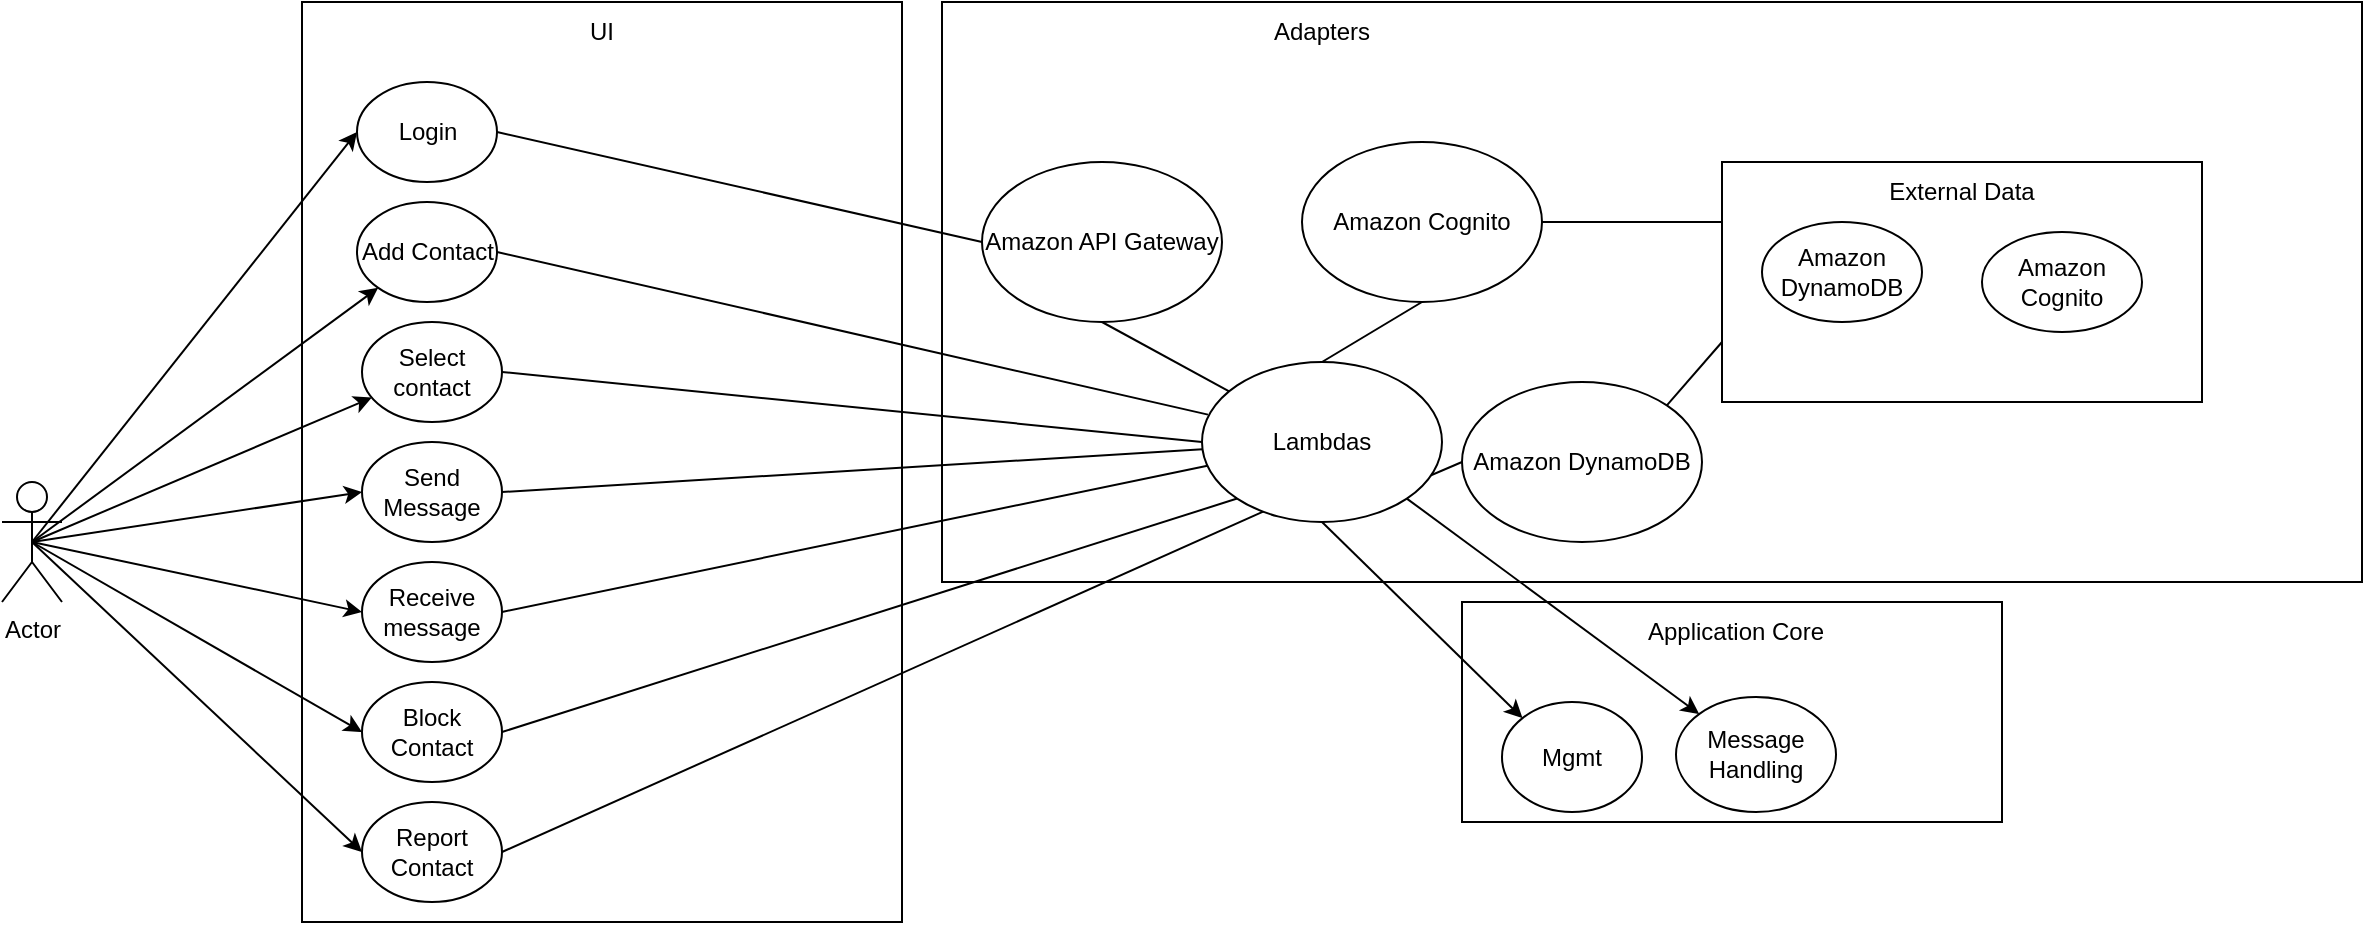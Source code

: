 <mxfile version="21.3.8" type="device">
  <diagram name="Page-1" id="oEt0wmjnVt5KMg0Ddljx">
    <mxGraphModel dx="775" dy="816" grid="1" gridSize="10" guides="1" tooltips="1" connect="1" arrows="1" fold="1" page="1" pageScale="1" pageWidth="827" pageHeight="1169" math="0" shadow="0">
      <root>
        <mxCell id="0" />
        <mxCell id="1" parent="0" />
        <mxCell id="Hi23QwHXISEA7PyTKr2D-50" value="" style="rounded=0;whiteSpace=wrap;html=1;" vertex="1" parent="1">
          <mxGeometry x="740" y="310" width="270" height="110" as="geometry" />
        </mxCell>
        <mxCell id="Hi23QwHXISEA7PyTKr2D-22" value="" style="rounded=0;whiteSpace=wrap;html=1;" vertex="1" parent="1">
          <mxGeometry x="480" y="10" width="710" height="290" as="geometry" />
        </mxCell>
        <mxCell id="Hi23QwHXISEA7PyTKr2D-20" value="" style="rounded=0;whiteSpace=wrap;html=1;" vertex="1" parent="1">
          <mxGeometry x="160" y="10" width="300" height="460" as="geometry" />
        </mxCell>
        <mxCell id="Hi23QwHXISEA7PyTKr2D-13" style="rounded=0;orthogonalLoop=1;jettySize=auto;html=1;exitX=0.5;exitY=0.5;exitDx=0;exitDy=0;exitPerimeter=0;entryX=0;entryY=0.5;entryDx=0;entryDy=0;" edge="1" parent="1" source="Hi23QwHXISEA7PyTKr2D-1" target="Hi23QwHXISEA7PyTKr2D-3">
          <mxGeometry relative="1" as="geometry" />
        </mxCell>
        <mxCell id="Hi23QwHXISEA7PyTKr2D-14" style="rounded=0;orthogonalLoop=1;jettySize=auto;html=1;exitX=0.5;exitY=0.5;exitDx=0;exitDy=0;exitPerimeter=0;" edge="1" parent="1" source="Hi23QwHXISEA7PyTKr2D-1" target="Hi23QwHXISEA7PyTKr2D-7">
          <mxGeometry relative="1" as="geometry" />
        </mxCell>
        <mxCell id="Hi23QwHXISEA7PyTKr2D-15" style="rounded=0;orthogonalLoop=1;jettySize=auto;html=1;exitX=0.5;exitY=0.5;exitDx=0;exitDy=0;exitPerimeter=0;" edge="1" parent="1" source="Hi23QwHXISEA7PyTKr2D-1" target="Hi23QwHXISEA7PyTKr2D-5">
          <mxGeometry relative="1" as="geometry" />
        </mxCell>
        <mxCell id="Hi23QwHXISEA7PyTKr2D-16" style="rounded=0;orthogonalLoop=1;jettySize=auto;html=1;exitX=0.5;exitY=0.5;exitDx=0;exitDy=0;exitPerimeter=0;entryX=0;entryY=0.5;entryDx=0;entryDy=0;" edge="1" parent="1" source="Hi23QwHXISEA7PyTKr2D-1" target="Hi23QwHXISEA7PyTKr2D-4">
          <mxGeometry relative="1" as="geometry" />
        </mxCell>
        <mxCell id="Hi23QwHXISEA7PyTKr2D-17" style="rounded=0;orthogonalLoop=1;jettySize=auto;html=1;exitX=0.5;exitY=0.5;exitDx=0;exitDy=0;exitPerimeter=0;entryX=0;entryY=0.5;entryDx=0;entryDy=0;" edge="1" parent="1" source="Hi23QwHXISEA7PyTKr2D-1" target="Hi23QwHXISEA7PyTKr2D-6">
          <mxGeometry relative="1" as="geometry" />
        </mxCell>
        <mxCell id="Hi23QwHXISEA7PyTKr2D-18" style="rounded=0;orthogonalLoop=1;jettySize=auto;html=1;exitX=0.5;exitY=0.5;exitDx=0;exitDy=0;exitPerimeter=0;entryX=0;entryY=0.5;entryDx=0;entryDy=0;" edge="1" parent="1" source="Hi23QwHXISEA7PyTKr2D-1" target="Hi23QwHXISEA7PyTKr2D-8">
          <mxGeometry relative="1" as="geometry" />
        </mxCell>
        <mxCell id="Hi23QwHXISEA7PyTKr2D-19" style="rounded=0;orthogonalLoop=1;jettySize=auto;html=1;exitX=0.5;exitY=0.5;exitDx=0;exitDy=0;exitPerimeter=0;entryX=0;entryY=0.5;entryDx=0;entryDy=0;" edge="1" parent="1" source="Hi23QwHXISEA7PyTKr2D-1" target="Hi23QwHXISEA7PyTKr2D-9">
          <mxGeometry relative="1" as="geometry" />
        </mxCell>
        <mxCell id="Hi23QwHXISEA7PyTKr2D-1" value="Actor" style="shape=umlActor;verticalLabelPosition=bottom;verticalAlign=top;html=1;outlineConnect=0;" vertex="1" parent="1">
          <mxGeometry x="10" y="250" width="30" height="60" as="geometry" />
        </mxCell>
        <mxCell id="Hi23QwHXISEA7PyTKr2D-30" style="rounded=0;orthogonalLoop=1;jettySize=auto;html=1;exitX=1;exitY=0.5;exitDx=0;exitDy=0;entryX=0;entryY=0.5;entryDx=0;entryDy=0;endArrow=none;endFill=0;" edge="1" parent="1" source="Hi23QwHXISEA7PyTKr2D-3" target="Hi23QwHXISEA7PyTKr2D-25">
          <mxGeometry relative="1" as="geometry" />
        </mxCell>
        <mxCell id="Hi23QwHXISEA7PyTKr2D-3" value="Login" style="ellipse;whiteSpace=wrap;html=1;" vertex="1" parent="1">
          <mxGeometry x="187.5" y="50" width="70" height="50" as="geometry" />
        </mxCell>
        <mxCell id="Hi23QwHXISEA7PyTKr2D-32" style="rounded=0;orthogonalLoop=1;jettySize=auto;html=1;exitX=1;exitY=0.5;exitDx=0;exitDy=0;endArrow=none;endFill=0;" edge="1" parent="1" source="Hi23QwHXISEA7PyTKr2D-4" target="Hi23QwHXISEA7PyTKr2D-24">
          <mxGeometry relative="1" as="geometry" />
        </mxCell>
        <mxCell id="Hi23QwHXISEA7PyTKr2D-4" value="Send Message" style="ellipse;whiteSpace=wrap;html=1;" vertex="1" parent="1">
          <mxGeometry x="190" y="230" width="70" height="50" as="geometry" />
        </mxCell>
        <mxCell id="Hi23QwHXISEA7PyTKr2D-36" style="rounded=0;orthogonalLoop=1;jettySize=auto;html=1;exitX=1;exitY=0.5;exitDx=0;exitDy=0;entryX=0;entryY=0.5;entryDx=0;entryDy=0;endArrow=none;endFill=0;" edge="1" parent="1" source="Hi23QwHXISEA7PyTKr2D-5" target="Hi23QwHXISEA7PyTKr2D-24">
          <mxGeometry relative="1" as="geometry" />
        </mxCell>
        <mxCell id="Hi23QwHXISEA7PyTKr2D-5" value="Select contact" style="ellipse;whiteSpace=wrap;html=1;" vertex="1" parent="1">
          <mxGeometry x="190" y="170" width="70" height="50" as="geometry" />
        </mxCell>
        <mxCell id="Hi23QwHXISEA7PyTKr2D-33" style="rounded=0;orthogonalLoop=1;jettySize=auto;html=1;exitX=1;exitY=0.5;exitDx=0;exitDy=0;endArrow=none;endFill=0;" edge="1" parent="1" source="Hi23QwHXISEA7PyTKr2D-6" target="Hi23QwHXISEA7PyTKr2D-24">
          <mxGeometry relative="1" as="geometry">
            <mxPoint x="610" y="230" as="targetPoint" />
          </mxGeometry>
        </mxCell>
        <mxCell id="Hi23QwHXISEA7PyTKr2D-6" value="Receive message" style="ellipse;whiteSpace=wrap;html=1;" vertex="1" parent="1">
          <mxGeometry x="190" y="290" width="70" height="50" as="geometry" />
        </mxCell>
        <mxCell id="Hi23QwHXISEA7PyTKr2D-37" style="rounded=0;orthogonalLoop=1;jettySize=auto;html=1;exitX=1;exitY=0.5;exitDx=0;exitDy=0;entryX=0.025;entryY=0.329;entryDx=0;entryDy=0;entryPerimeter=0;endArrow=none;endFill=0;" edge="1" parent="1" source="Hi23QwHXISEA7PyTKr2D-7" target="Hi23QwHXISEA7PyTKr2D-24">
          <mxGeometry relative="1" as="geometry" />
        </mxCell>
        <mxCell id="Hi23QwHXISEA7PyTKr2D-7" value="Add Contact" style="ellipse;whiteSpace=wrap;html=1;" vertex="1" parent="1">
          <mxGeometry x="187.5" y="110" width="70" height="50" as="geometry" />
        </mxCell>
        <mxCell id="Hi23QwHXISEA7PyTKr2D-34" style="rounded=0;orthogonalLoop=1;jettySize=auto;html=1;exitX=1;exitY=0.5;exitDx=0;exitDy=0;entryX=0;entryY=1;entryDx=0;entryDy=0;endArrow=none;endFill=0;" edge="1" parent="1" source="Hi23QwHXISEA7PyTKr2D-8" target="Hi23QwHXISEA7PyTKr2D-24">
          <mxGeometry relative="1" as="geometry" />
        </mxCell>
        <mxCell id="Hi23QwHXISEA7PyTKr2D-8" value="Block Contact" style="ellipse;whiteSpace=wrap;html=1;" vertex="1" parent="1">
          <mxGeometry x="190" y="350" width="70" height="50" as="geometry" />
        </mxCell>
        <mxCell id="Hi23QwHXISEA7PyTKr2D-35" style="rounded=0;orthogonalLoop=1;jettySize=auto;html=1;exitX=1;exitY=0.5;exitDx=0;exitDy=0;entryX=0.264;entryY=0.929;entryDx=0;entryDy=0;entryPerimeter=0;endArrow=none;endFill=0;" edge="1" parent="1" source="Hi23QwHXISEA7PyTKr2D-9" target="Hi23QwHXISEA7PyTKr2D-24">
          <mxGeometry relative="1" as="geometry" />
        </mxCell>
        <mxCell id="Hi23QwHXISEA7PyTKr2D-9" value="Report Contact" style="ellipse;whiteSpace=wrap;html=1;" vertex="1" parent="1">
          <mxGeometry x="190" y="410" width="70" height="50" as="geometry" />
        </mxCell>
        <mxCell id="Hi23QwHXISEA7PyTKr2D-21" value="UI" style="text;html=1;strokeColor=none;fillColor=none;align=center;verticalAlign=middle;whiteSpace=wrap;rounded=0;" vertex="1" parent="1">
          <mxGeometry x="280" y="10" width="60" height="30" as="geometry" />
        </mxCell>
        <mxCell id="Hi23QwHXISEA7PyTKr2D-23" value="Adapters" style="text;html=1;strokeColor=none;fillColor=none;align=center;verticalAlign=middle;whiteSpace=wrap;rounded=0;" vertex="1" parent="1">
          <mxGeometry x="640" y="10" width="60" height="30" as="geometry" />
        </mxCell>
        <mxCell id="Hi23QwHXISEA7PyTKr2D-38" style="rounded=0;orthogonalLoop=1;jettySize=auto;html=1;exitX=1;exitY=1;exitDx=0;exitDy=0;endArrow=none;endFill=0;" edge="1" parent="1" source="Hi23QwHXISEA7PyTKr2D-24" target="Hi23QwHXISEA7PyTKr2D-24">
          <mxGeometry relative="1" as="geometry" />
        </mxCell>
        <mxCell id="Hi23QwHXISEA7PyTKr2D-45" style="rounded=0;orthogonalLoop=1;jettySize=auto;html=1;exitX=0.5;exitY=1;exitDx=0;exitDy=0;entryX=0;entryY=0.5;entryDx=0;entryDy=0;endArrow=none;endFill=0;" edge="1" parent="1" source="Hi23QwHXISEA7PyTKr2D-24" target="Hi23QwHXISEA7PyTKr2D-27">
          <mxGeometry relative="1" as="geometry" />
        </mxCell>
        <mxCell id="Hi23QwHXISEA7PyTKr2D-55" style="rounded=0;orthogonalLoop=1;jettySize=auto;html=1;exitX=1;exitY=1;exitDx=0;exitDy=0;entryX=0;entryY=0;entryDx=0;entryDy=0;" edge="1" parent="1" source="Hi23QwHXISEA7PyTKr2D-24" target="Hi23QwHXISEA7PyTKr2D-54">
          <mxGeometry relative="1" as="geometry" />
        </mxCell>
        <mxCell id="Hi23QwHXISEA7PyTKr2D-56" style="rounded=0;orthogonalLoop=1;jettySize=auto;html=1;exitX=0.5;exitY=1;exitDx=0;exitDy=0;entryX=0;entryY=0;entryDx=0;entryDy=0;" edge="1" parent="1" source="Hi23QwHXISEA7PyTKr2D-24" target="Hi23QwHXISEA7PyTKr2D-52">
          <mxGeometry relative="1" as="geometry" />
        </mxCell>
        <mxCell id="Hi23QwHXISEA7PyTKr2D-57" style="rounded=0;orthogonalLoop=1;jettySize=auto;html=1;exitX=0.5;exitY=0;exitDx=0;exitDy=0;entryX=0.5;entryY=1;entryDx=0;entryDy=0;endArrow=none;endFill=0;" edge="1" parent="1" source="Hi23QwHXISEA7PyTKr2D-24" target="Hi23QwHXISEA7PyTKr2D-26">
          <mxGeometry relative="1" as="geometry" />
        </mxCell>
        <mxCell id="Hi23QwHXISEA7PyTKr2D-24" value="Lambdas" style="ellipse;whiteSpace=wrap;html=1;" vertex="1" parent="1">
          <mxGeometry x="610" y="190" width="120" height="80" as="geometry" />
        </mxCell>
        <mxCell id="Hi23QwHXISEA7PyTKr2D-31" style="rounded=0;orthogonalLoop=1;jettySize=auto;html=1;exitX=0.5;exitY=1;exitDx=0;exitDy=0;endArrow=none;endFill=0;" edge="1" parent="1" source="Hi23QwHXISEA7PyTKr2D-25" target="Hi23QwHXISEA7PyTKr2D-24">
          <mxGeometry relative="1" as="geometry" />
        </mxCell>
        <mxCell id="Hi23QwHXISEA7PyTKr2D-25" value="Amazon API Gateway" style="ellipse;whiteSpace=wrap;html=1;" vertex="1" parent="1">
          <mxGeometry x="500" y="90" width="120" height="80" as="geometry" />
        </mxCell>
        <mxCell id="Hi23QwHXISEA7PyTKr2D-47" style="rounded=0;orthogonalLoop=1;jettySize=auto;html=1;exitX=1;exitY=0.5;exitDx=0;exitDy=0;entryX=0;entryY=0.25;entryDx=0;entryDy=0;endArrow=none;endFill=0;" edge="1" parent="1" source="Hi23QwHXISEA7PyTKr2D-26" target="Hi23QwHXISEA7PyTKr2D-40">
          <mxGeometry relative="1" as="geometry" />
        </mxCell>
        <mxCell id="Hi23QwHXISEA7PyTKr2D-26" value="Amazon Cognito" style="ellipse;whiteSpace=wrap;html=1;" vertex="1" parent="1">
          <mxGeometry x="660" y="80" width="120" height="80" as="geometry" />
        </mxCell>
        <mxCell id="Hi23QwHXISEA7PyTKr2D-46" style="rounded=0;orthogonalLoop=1;jettySize=auto;html=1;exitX=1;exitY=0;exitDx=0;exitDy=0;entryX=0;entryY=0.75;entryDx=0;entryDy=0;endArrow=none;endFill=0;" edge="1" parent="1" source="Hi23QwHXISEA7PyTKr2D-27" target="Hi23QwHXISEA7PyTKr2D-40">
          <mxGeometry relative="1" as="geometry" />
        </mxCell>
        <mxCell id="Hi23QwHXISEA7PyTKr2D-27" value="Amazon DynamoDB" style="ellipse;whiteSpace=wrap;html=1;" vertex="1" parent="1">
          <mxGeometry x="740" y="200" width="120" height="80" as="geometry" />
        </mxCell>
        <mxCell id="Hi23QwHXISEA7PyTKr2D-40" value="" style="rounded=0;whiteSpace=wrap;html=1;" vertex="1" parent="1">
          <mxGeometry x="870" y="90" width="240" height="120" as="geometry" />
        </mxCell>
        <mxCell id="Hi23QwHXISEA7PyTKr2D-41" value="External Data" style="text;html=1;strokeColor=none;fillColor=none;align=center;verticalAlign=middle;whiteSpace=wrap;rounded=0;" vertex="1" parent="1">
          <mxGeometry x="940" y="90" width="100" height="30" as="geometry" />
        </mxCell>
        <mxCell id="Hi23QwHXISEA7PyTKr2D-42" value="Amazon DynamoDB" style="ellipse;whiteSpace=wrap;html=1;" vertex="1" parent="1">
          <mxGeometry x="890" y="120" width="80" height="50" as="geometry" />
        </mxCell>
        <mxCell id="Hi23QwHXISEA7PyTKr2D-43" value="Amazon Cognito" style="ellipse;whiteSpace=wrap;html=1;" vertex="1" parent="1">
          <mxGeometry x="1000" y="125" width="80" height="50" as="geometry" />
        </mxCell>
        <mxCell id="Hi23QwHXISEA7PyTKr2D-49" style="edgeStyle=orthogonalEdgeStyle;rounded=0;orthogonalLoop=1;jettySize=auto;html=1;exitX=0.5;exitY=1;exitDx=0;exitDy=0;" edge="1" parent="1" source="Hi23QwHXISEA7PyTKr2D-22" target="Hi23QwHXISEA7PyTKr2D-22">
          <mxGeometry relative="1" as="geometry" />
        </mxCell>
        <mxCell id="Hi23QwHXISEA7PyTKr2D-51" value="Application Core" style="text;html=1;strokeColor=none;fillColor=none;align=center;verticalAlign=middle;whiteSpace=wrap;rounded=0;" vertex="1" parent="1">
          <mxGeometry x="827" y="310" width="100" height="30" as="geometry" />
        </mxCell>
        <mxCell id="Hi23QwHXISEA7PyTKr2D-52" value="Mgmt" style="ellipse;whiteSpace=wrap;html=1;" vertex="1" parent="1">
          <mxGeometry x="760" y="360" width="70" height="55" as="geometry" />
        </mxCell>
        <mxCell id="Hi23QwHXISEA7PyTKr2D-54" value="Message Handling" style="ellipse;whiteSpace=wrap;html=1;" vertex="1" parent="1">
          <mxGeometry x="847" y="357.5" width="80" height="57.5" as="geometry" />
        </mxCell>
      </root>
    </mxGraphModel>
  </diagram>
</mxfile>
